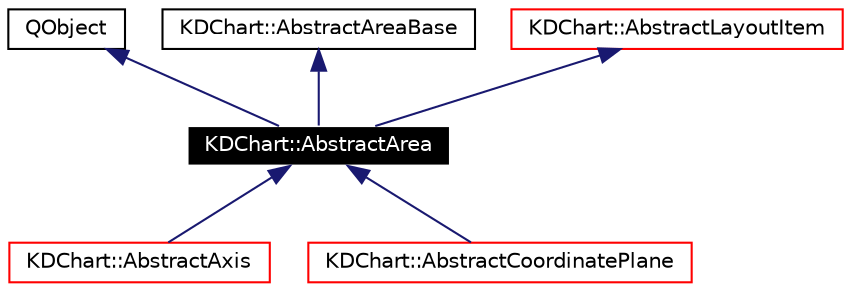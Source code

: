 digraph G
{
  edge [fontname="Helvetica",fontsize=10,labelfontname="Helvetica",labelfontsize=10];
  node [fontname="Helvetica",fontsize=10,shape=record];
  Node91 [label="KDChart::AbstractArea",height=0.2,width=0.4,color="white", fillcolor="black", style="filled" fontcolor="white"];
  Node92 -> Node91 [dir=back,color="midnightblue",fontsize=10,style="solid",fontname="Helvetica"];
  Node92 [label="QObject",height=0.2,width=0.4,color="black",URL="$class_q_object.html"];
  Node93 -> Node91 [dir=back,color="midnightblue",fontsize=10,style="solid",fontname="Helvetica"];
  Node93 [label="KDChart::AbstractAreaBase",height=0.2,width=0.4,color="black",URL="$class_k_d_chart_1_1_abstract_area_base.html"];
  Node94 -> Node91 [dir=back,color="midnightblue",fontsize=10,style="solid",fontname="Helvetica"];
  Node94 [label="KDChart::AbstractLayoutItem",height=0.2,width=0.4,color="red",URL="$class_k_d_chart_1_1_abstract_layout_item.html"];
  Node91 -> Node96 [dir=back,color="midnightblue",fontsize=10,style="solid",fontname="Helvetica"];
  Node96 [label="KDChart::AbstractAxis",height=0.2,width=0.4,color="red",URL="$class_k_d_chart_1_1_abstract_axis.html"];
  Node91 -> Node98 [dir=back,color="midnightblue",fontsize=10,style="solid",fontname="Helvetica"];
  Node98 [label="KDChart::AbstractCoordinatePlane",height=0.2,width=0.4,color="red",URL="$class_k_d_chart_1_1_abstract_coordinate_plane.html"];
}
